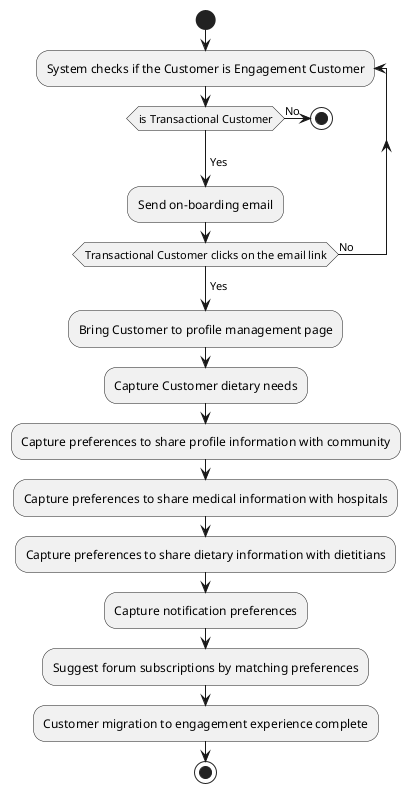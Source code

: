 @startuml
'https://plantuml.com/activity-diagram-beta

start
repeat :System checks if the Customer is Engagement Customer;
    if(is Transactional Customer) then (No)
        stop;
    endif
      ->Yes;
  :Send on-boarding email;
  repeat while (Transactional Customer clicks on the email link) is (No)
    -> Yes;
    :Bring Customer to profile management page;
    :Capture Customer dietary needs;
    :Capture preferences to share profile information with community;
    :Capture preferences to share medical information with hospitals;
    :Capture preferences to share dietary information with dietitians;
    :Capture notification preferences;
    :Suggest forum subscriptions by matching preferences;
    :Customer migration to engagement experience complete;

stop

@enduml

